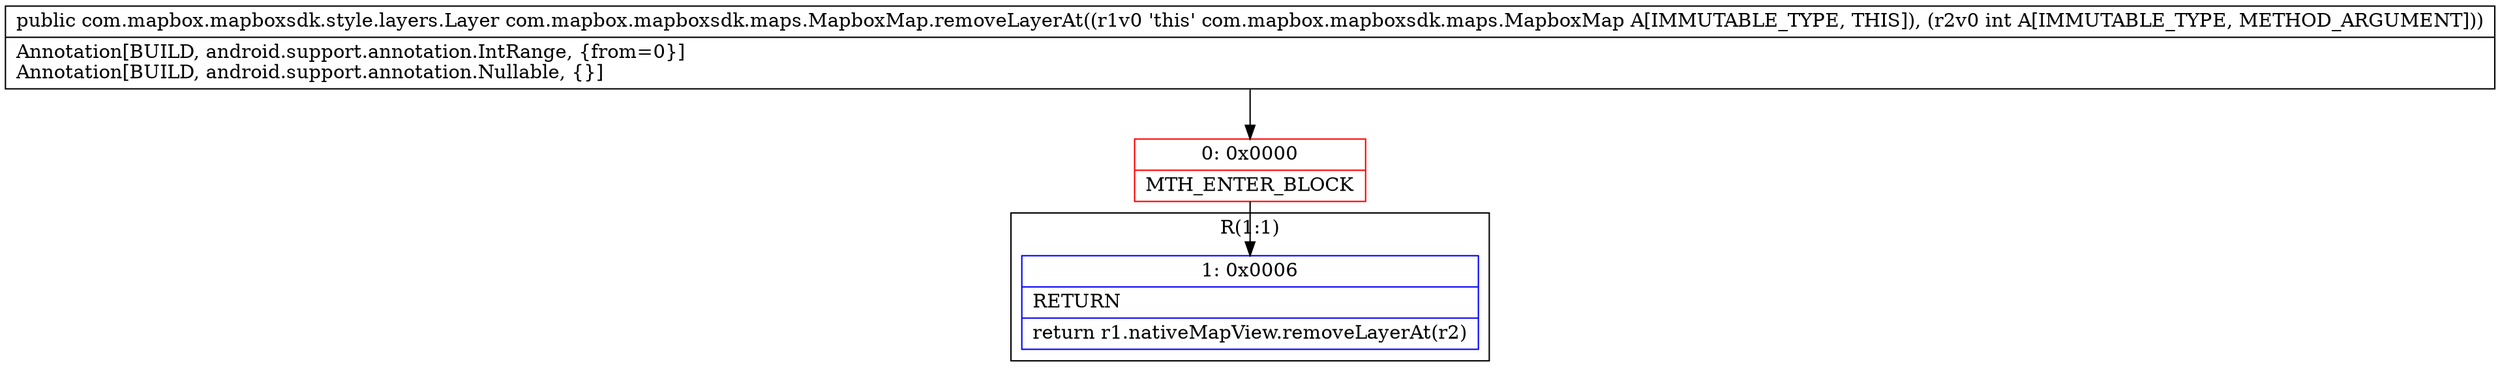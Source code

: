 digraph "CFG forcom.mapbox.mapboxsdk.maps.MapboxMap.removeLayerAt(I)Lcom\/mapbox\/mapboxsdk\/style\/layers\/Layer;" {
subgraph cluster_Region_1527414024 {
label = "R(1:1)";
node [shape=record,color=blue];
Node_1 [shape=record,label="{1\:\ 0x0006|RETURN\l|return r1.nativeMapView.removeLayerAt(r2)\l}"];
}
Node_0 [shape=record,color=red,label="{0\:\ 0x0000|MTH_ENTER_BLOCK\l}"];
MethodNode[shape=record,label="{public com.mapbox.mapboxsdk.style.layers.Layer com.mapbox.mapboxsdk.maps.MapboxMap.removeLayerAt((r1v0 'this' com.mapbox.mapboxsdk.maps.MapboxMap A[IMMUTABLE_TYPE, THIS]), (r2v0 int A[IMMUTABLE_TYPE, METHOD_ARGUMENT]))  | Annotation[BUILD, android.support.annotation.IntRange, \{from=0\}]\lAnnotation[BUILD, android.support.annotation.Nullable, \{\}]\l}"];
MethodNode -> Node_0;
Node_0 -> Node_1;
}

